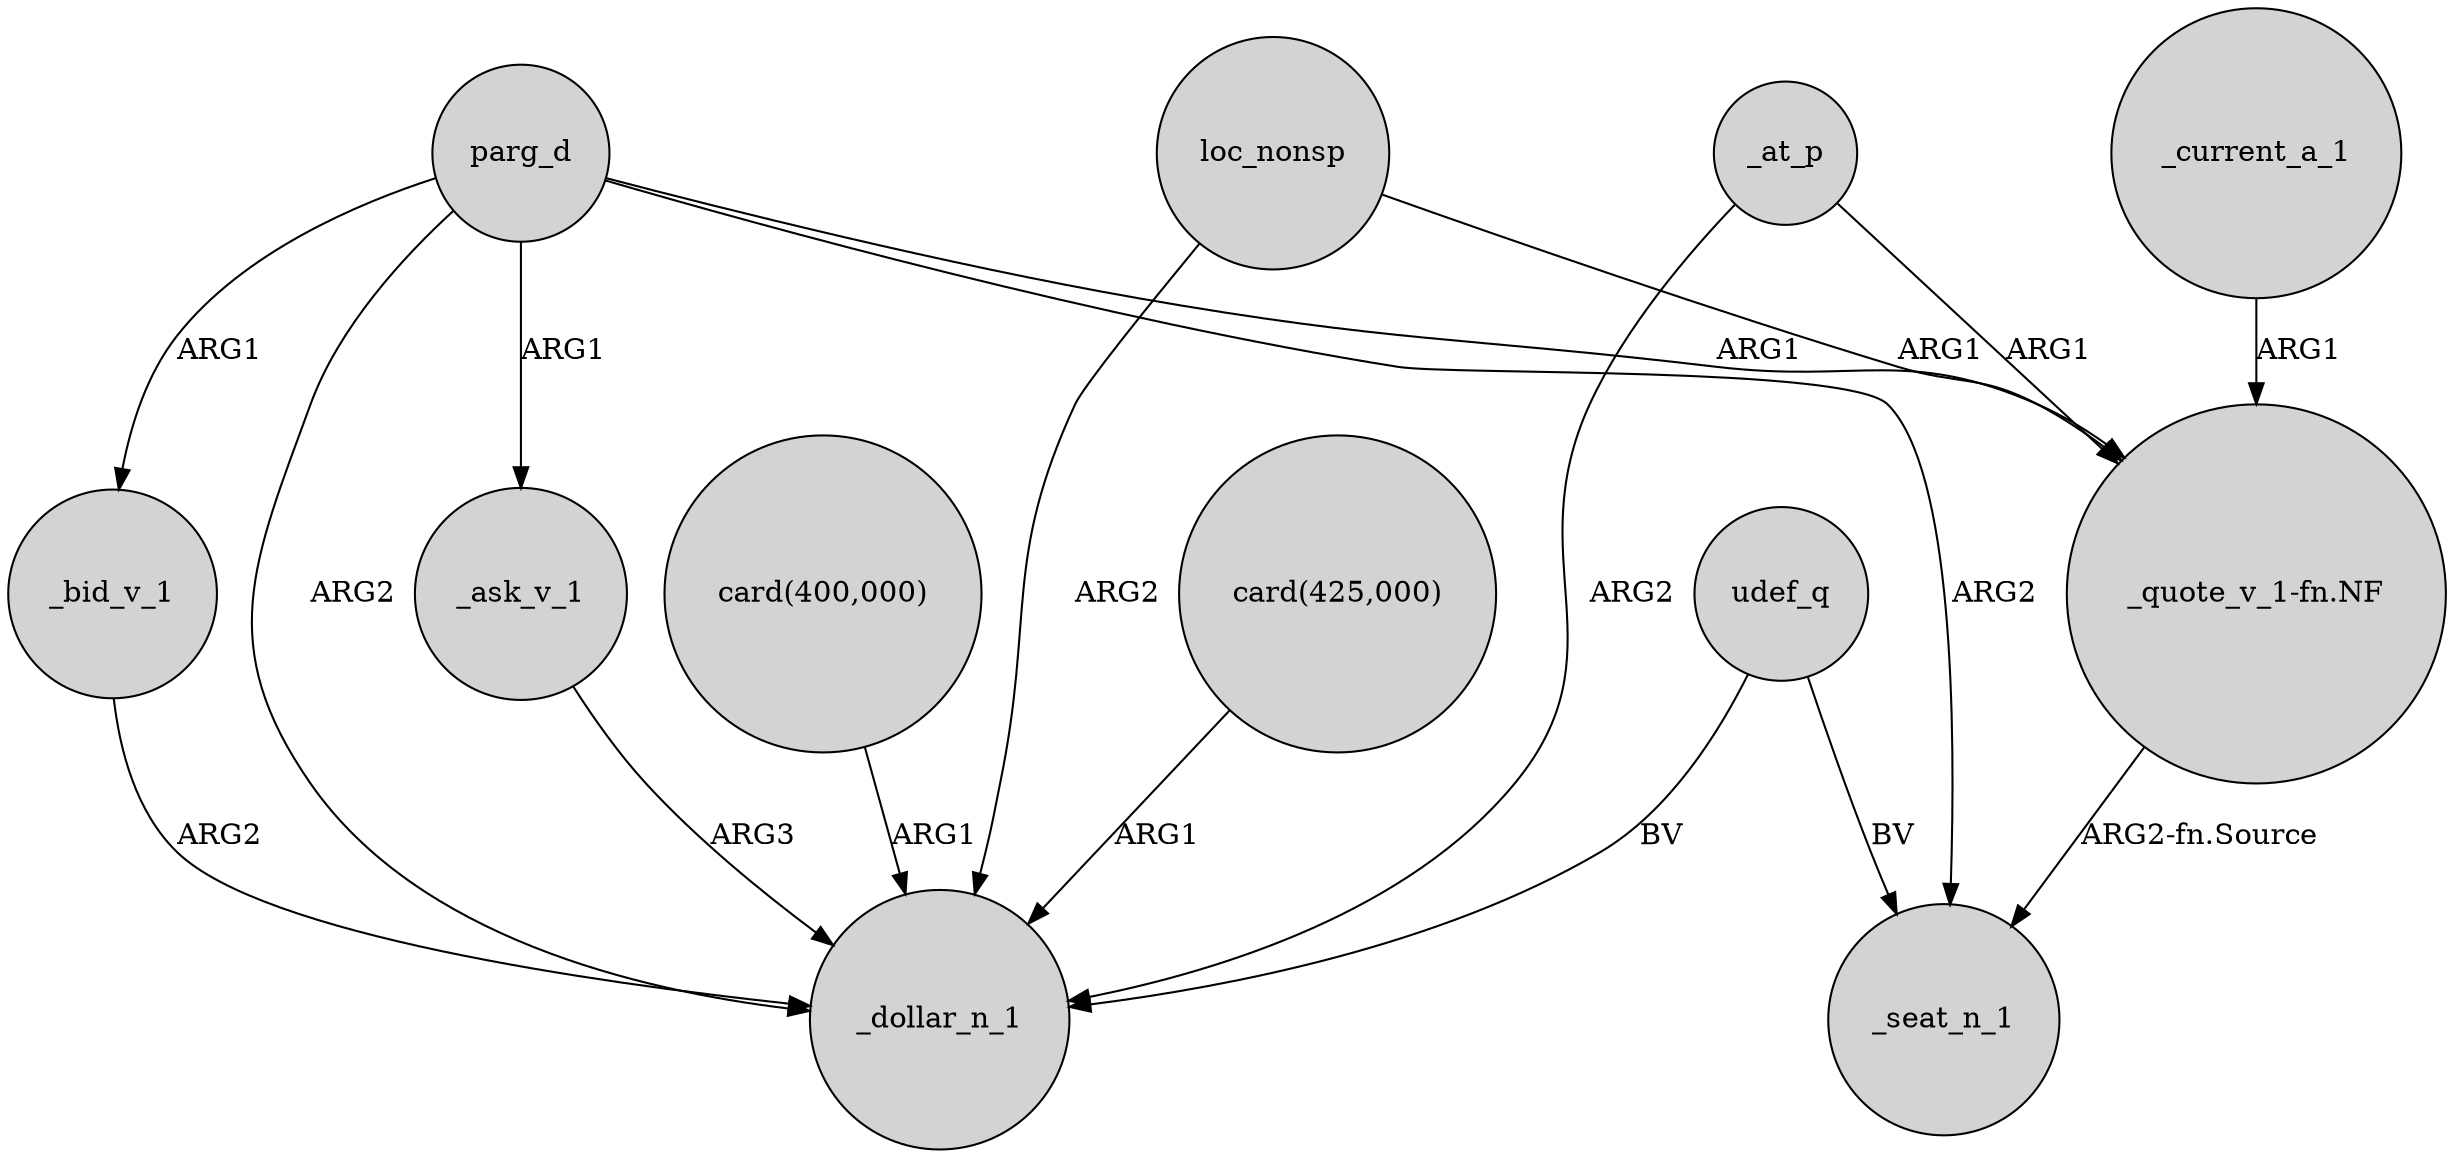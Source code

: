 digraph {
	node [shape=circle style=filled]
	_bid_v_1 -> _dollar_n_1 [label=ARG2]
	parg_d -> _dollar_n_1 [label=ARG2]
	"card(425,000)" -> _dollar_n_1 [label=ARG1]
	parg_d -> _ask_v_1 [label=ARG1]
	loc_nonsp -> _dollar_n_1 [label=ARG2]
	_at_p -> _dollar_n_1 [label=ARG2]
	udef_q -> _seat_n_1 [label=BV]
	_current_a_1 -> "_quote_v_1-fn.NF" [label=ARG1]
	_at_p -> "_quote_v_1-fn.NF" [label=ARG1]
	loc_nonsp -> "_quote_v_1-fn.NF" [label=ARG1]
	parg_d -> _seat_n_1 [label=ARG2]
	"_quote_v_1-fn.NF" -> _seat_n_1 [label="ARG2-fn.Source"]
	parg_d -> _bid_v_1 [label=ARG1]
	_ask_v_1 -> _dollar_n_1 [label=ARG3]
	parg_d -> "_quote_v_1-fn.NF" [label=ARG1]
	udef_q -> _dollar_n_1 [label=BV]
	"card(400,000)" -> _dollar_n_1 [label=ARG1]
}
